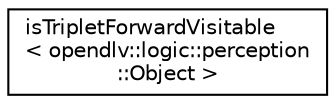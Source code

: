 digraph "Graphical Class Hierarchy"
{
 // LATEX_PDF_SIZE
  edge [fontname="Helvetica",fontsize="10",labelfontname="Helvetica",labelfontsize="10"];
  node [fontname="Helvetica",fontsize="10",shape=record];
  rankdir="LR";
  Node0 [label="isTripletForwardVisitable\l\< opendlv::logic::perception\l::Object \>",height=0.2,width=0.4,color="black", fillcolor="white", style="filled",URL="$structisTripletForwardVisitable_3_01opendlv_1_1logic_1_1perception_1_1Object_01_4.html",tooltip=" "];
}

